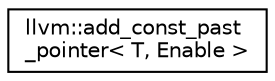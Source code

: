 digraph "Graphical Class Hierarchy"
{
  edge [fontname="Helvetica",fontsize="10",labelfontname="Helvetica",labelfontsize="10"];
  node [fontname="Helvetica",fontsize="10",shape=record];
  rankdir="LR";
  Node1 [label="llvm::add_const_past\l_pointer\< T, Enable \>",height=0.2,width=0.4,color="black", fillcolor="white", style="filled",URL="$structllvm_1_1add__const__past__pointer.html",tooltip="If T is a pointer to X, return a pointer to const X. "];
}
